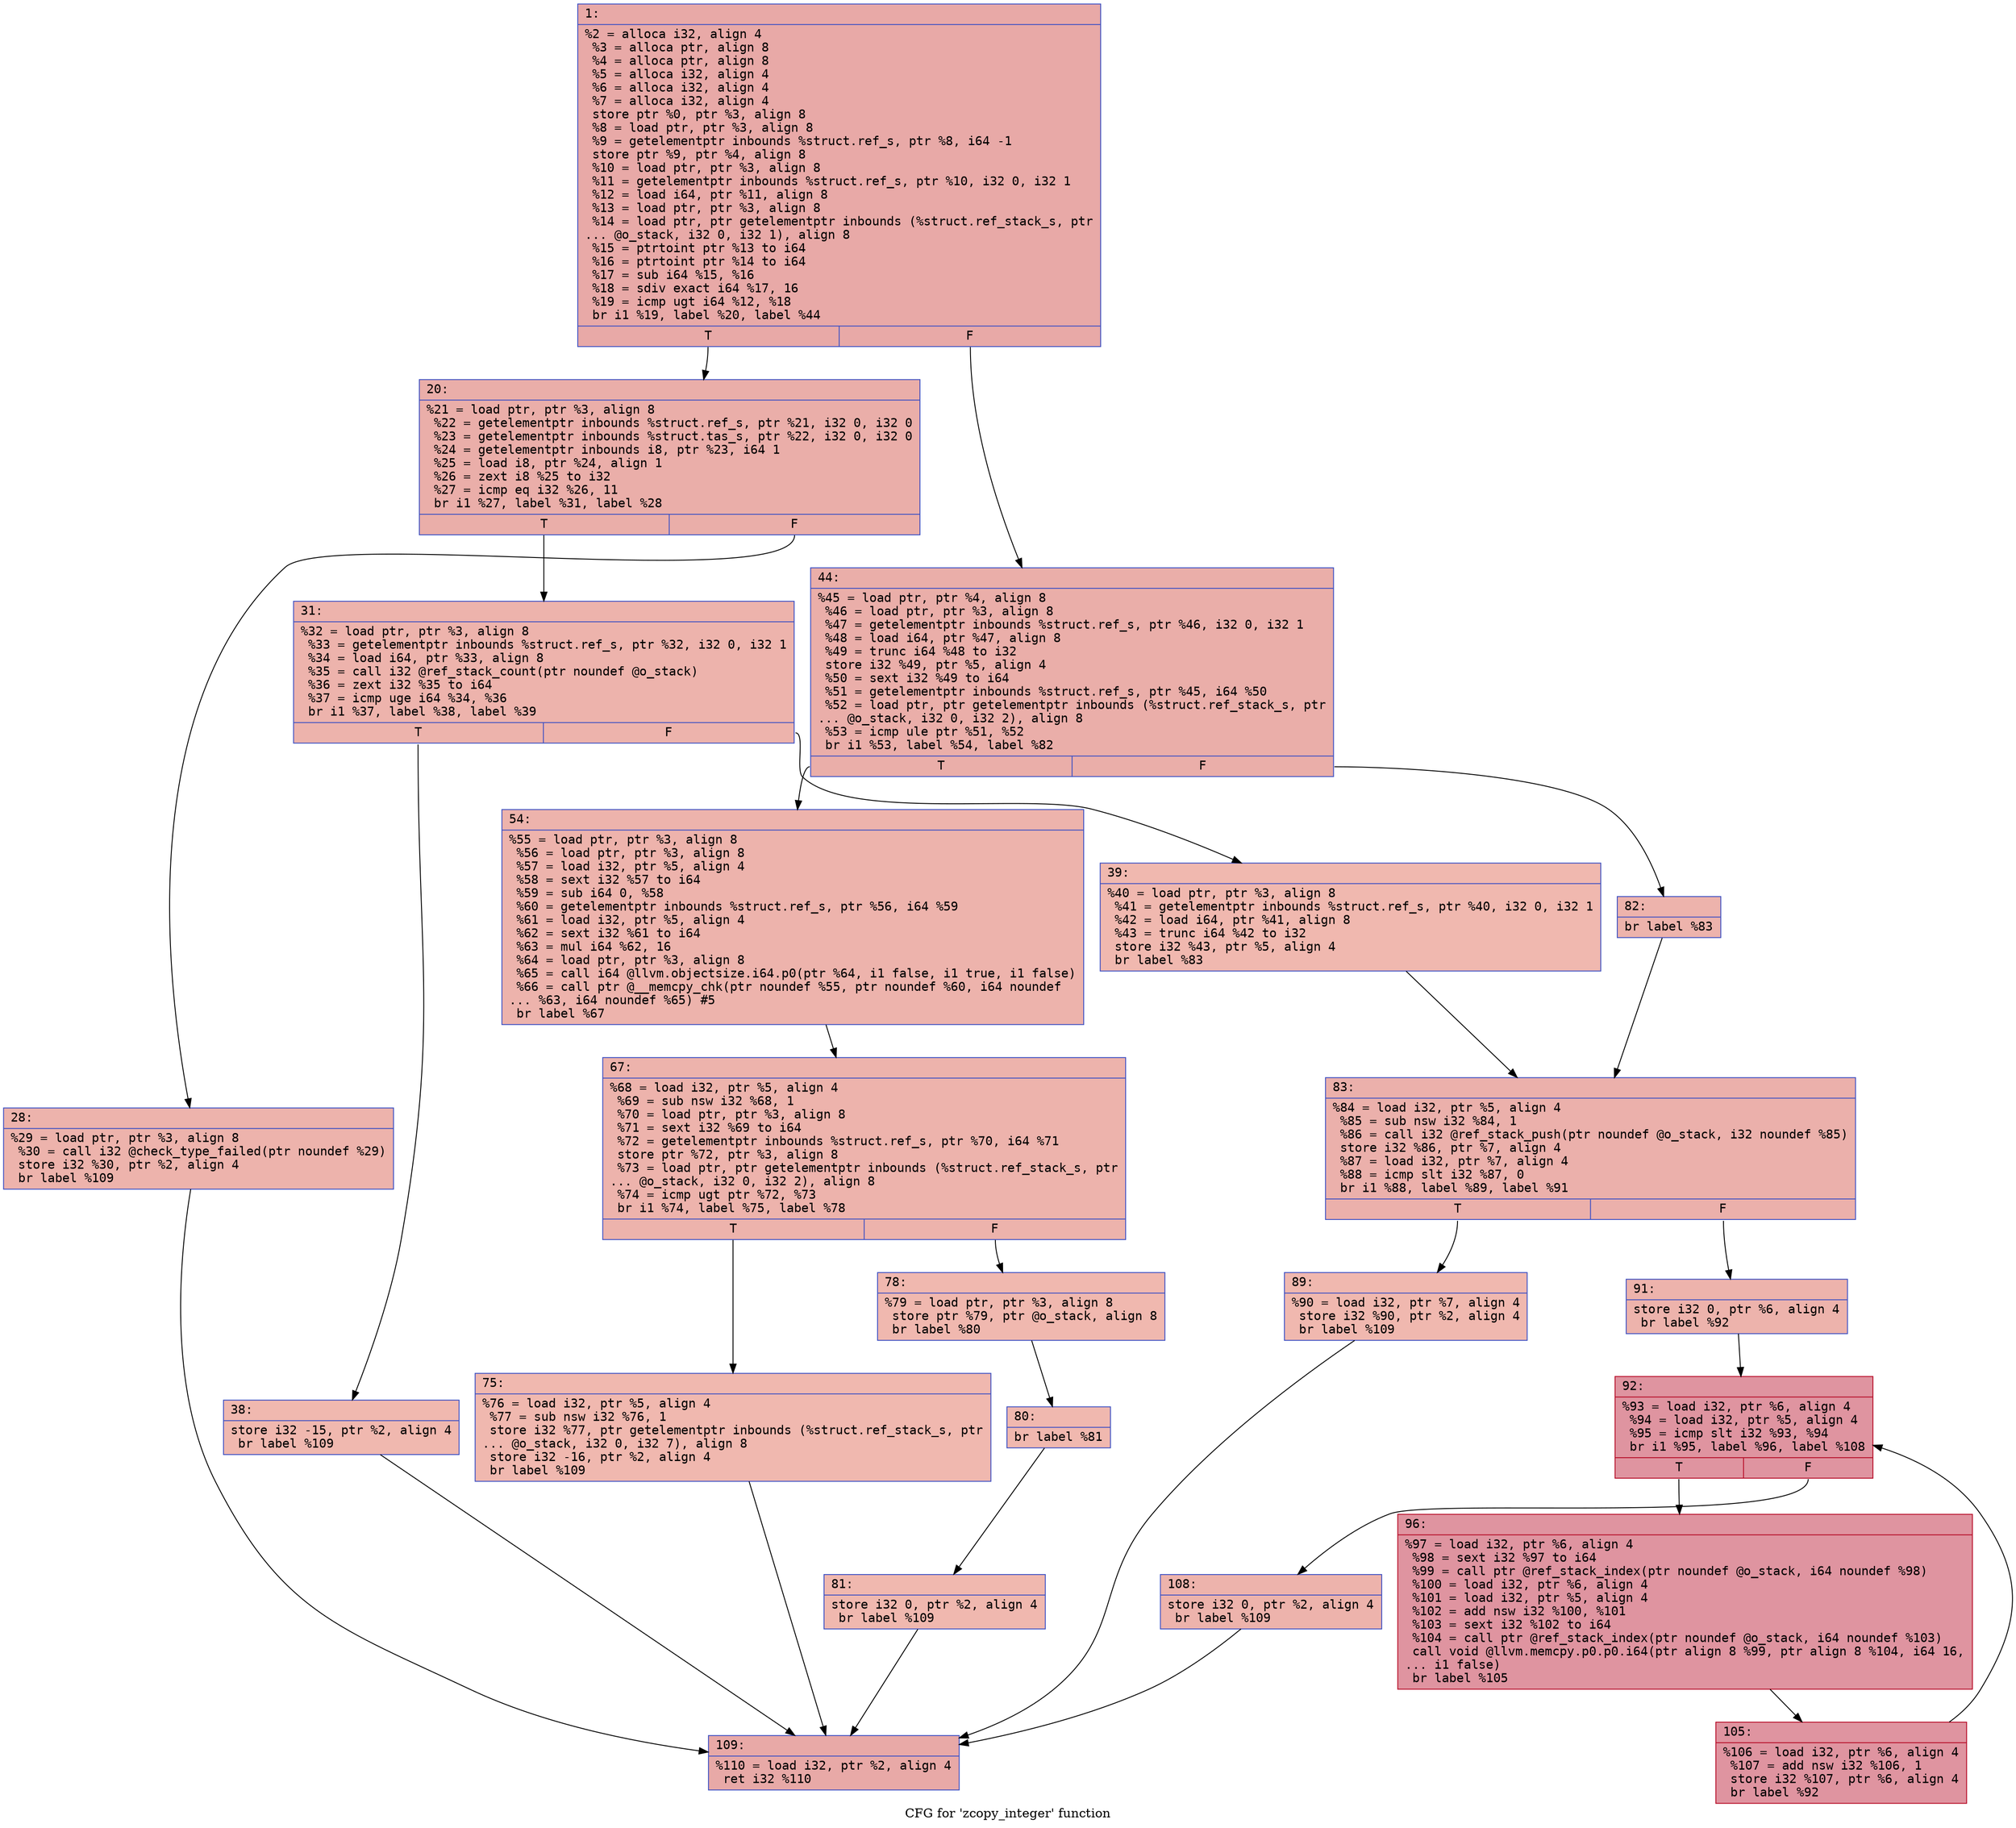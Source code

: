 digraph "CFG for 'zcopy_integer' function" {
	label="CFG for 'zcopy_integer' function";

	Node0x6000037f1b30 [shape=record,color="#3d50c3ff", style=filled, fillcolor="#ca3b3770" fontname="Courier",label="{1:\l|  %2 = alloca i32, align 4\l  %3 = alloca ptr, align 8\l  %4 = alloca ptr, align 8\l  %5 = alloca i32, align 4\l  %6 = alloca i32, align 4\l  %7 = alloca i32, align 4\l  store ptr %0, ptr %3, align 8\l  %8 = load ptr, ptr %3, align 8\l  %9 = getelementptr inbounds %struct.ref_s, ptr %8, i64 -1\l  store ptr %9, ptr %4, align 8\l  %10 = load ptr, ptr %3, align 8\l  %11 = getelementptr inbounds %struct.ref_s, ptr %10, i32 0, i32 1\l  %12 = load i64, ptr %11, align 8\l  %13 = load ptr, ptr %3, align 8\l  %14 = load ptr, ptr getelementptr inbounds (%struct.ref_stack_s, ptr\l... @o_stack, i32 0, i32 1), align 8\l  %15 = ptrtoint ptr %13 to i64\l  %16 = ptrtoint ptr %14 to i64\l  %17 = sub i64 %15, %16\l  %18 = sdiv exact i64 %17, 16\l  %19 = icmp ugt i64 %12, %18\l  br i1 %19, label %20, label %44\l|{<s0>T|<s1>F}}"];
	Node0x6000037f1b30:s0 -> Node0x6000037f1b80[tooltip="1 -> 20\nProbability 50.00%" ];
	Node0x6000037f1b30:s1 -> Node0x6000037f1d10[tooltip="1 -> 44\nProbability 50.00%" ];
	Node0x6000037f1b80 [shape=record,color="#3d50c3ff", style=filled, fillcolor="#d0473d70" fontname="Courier",label="{20:\l|  %21 = load ptr, ptr %3, align 8\l  %22 = getelementptr inbounds %struct.ref_s, ptr %21, i32 0, i32 0\l  %23 = getelementptr inbounds %struct.tas_s, ptr %22, i32 0, i32 0\l  %24 = getelementptr inbounds i8, ptr %23, i64 1\l  %25 = load i8, ptr %24, align 1\l  %26 = zext i8 %25 to i32\l  %27 = icmp eq i32 %26, 11\l  br i1 %27, label %31, label %28\l|{<s0>T|<s1>F}}"];
	Node0x6000037f1b80:s0 -> Node0x6000037f1c20[tooltip="20 -> 31\nProbability 50.00%" ];
	Node0x6000037f1b80:s1 -> Node0x6000037f1bd0[tooltip="20 -> 28\nProbability 50.00%" ];
	Node0x6000037f1bd0 [shape=record,color="#3d50c3ff", style=filled, fillcolor="#d6524470" fontname="Courier",label="{28:\l|  %29 = load ptr, ptr %3, align 8\l  %30 = call i32 @check_type_failed(ptr noundef %29)\l  store i32 %30, ptr %2, align 4\l  br label %109\l}"];
	Node0x6000037f1bd0 -> Node0x6000037f21c0[tooltip="28 -> 109\nProbability 100.00%" ];
	Node0x6000037f1c20 [shape=record,color="#3d50c3ff", style=filled, fillcolor="#d6524470" fontname="Courier",label="{31:\l|  %32 = load ptr, ptr %3, align 8\l  %33 = getelementptr inbounds %struct.ref_s, ptr %32, i32 0, i32 1\l  %34 = load i64, ptr %33, align 8\l  %35 = call i32 @ref_stack_count(ptr noundef @o_stack)\l  %36 = zext i32 %35 to i64\l  %37 = icmp uge i64 %34, %36\l  br i1 %37, label %38, label %39\l|{<s0>T|<s1>F}}"];
	Node0x6000037f1c20:s0 -> Node0x6000037f1c70[tooltip="31 -> 38\nProbability 50.00%" ];
	Node0x6000037f1c20:s1 -> Node0x6000037f1cc0[tooltip="31 -> 39\nProbability 50.00%" ];
	Node0x6000037f1c70 [shape=record,color="#3d50c3ff", style=filled, fillcolor="#dc5d4a70" fontname="Courier",label="{38:\l|  store i32 -15, ptr %2, align 4\l  br label %109\l}"];
	Node0x6000037f1c70 -> Node0x6000037f21c0[tooltip="38 -> 109\nProbability 100.00%" ];
	Node0x6000037f1cc0 [shape=record,color="#3d50c3ff", style=filled, fillcolor="#dc5d4a70" fontname="Courier",label="{39:\l|  %40 = load ptr, ptr %3, align 8\l  %41 = getelementptr inbounds %struct.ref_s, ptr %40, i32 0, i32 1\l  %42 = load i64, ptr %41, align 8\l  %43 = trunc i64 %42 to i32\l  store i32 %43, ptr %5, align 4\l  br label %83\l}"];
	Node0x6000037f1cc0 -> Node0x6000037f1f90[tooltip="39 -> 83\nProbability 100.00%" ];
	Node0x6000037f1d10 [shape=record,color="#3d50c3ff", style=filled, fillcolor="#d0473d70" fontname="Courier",label="{44:\l|  %45 = load ptr, ptr %4, align 8\l  %46 = load ptr, ptr %3, align 8\l  %47 = getelementptr inbounds %struct.ref_s, ptr %46, i32 0, i32 1\l  %48 = load i64, ptr %47, align 8\l  %49 = trunc i64 %48 to i32\l  store i32 %49, ptr %5, align 4\l  %50 = sext i32 %49 to i64\l  %51 = getelementptr inbounds %struct.ref_s, ptr %45, i64 %50\l  %52 = load ptr, ptr getelementptr inbounds (%struct.ref_stack_s, ptr\l... @o_stack, i32 0, i32 2), align 8\l  %53 = icmp ule ptr %51, %52\l  br i1 %53, label %54, label %82\l|{<s0>T|<s1>F}}"];
	Node0x6000037f1d10:s0 -> Node0x6000037f1d60[tooltip="44 -> 54\nProbability 50.00%" ];
	Node0x6000037f1d10:s1 -> Node0x6000037f1f40[tooltip="44 -> 82\nProbability 50.00%" ];
	Node0x6000037f1d60 [shape=record,color="#3d50c3ff", style=filled, fillcolor="#d6524470" fontname="Courier",label="{54:\l|  %55 = load ptr, ptr %3, align 8\l  %56 = load ptr, ptr %3, align 8\l  %57 = load i32, ptr %5, align 4\l  %58 = sext i32 %57 to i64\l  %59 = sub i64 0, %58\l  %60 = getelementptr inbounds %struct.ref_s, ptr %56, i64 %59\l  %61 = load i32, ptr %5, align 4\l  %62 = sext i32 %61 to i64\l  %63 = mul i64 %62, 16\l  %64 = load ptr, ptr %3, align 8\l  %65 = call i64 @llvm.objectsize.i64.p0(ptr %64, i1 false, i1 true, i1 false)\l  %66 = call ptr @__memcpy_chk(ptr noundef %55, ptr noundef %60, i64 noundef\l... %63, i64 noundef %65) #5\l  br label %67\l}"];
	Node0x6000037f1d60 -> Node0x6000037f1db0[tooltip="54 -> 67\nProbability 100.00%" ];
	Node0x6000037f1db0 [shape=record,color="#3d50c3ff", style=filled, fillcolor="#d6524470" fontname="Courier",label="{67:\l|  %68 = load i32, ptr %5, align 4\l  %69 = sub nsw i32 %68, 1\l  %70 = load ptr, ptr %3, align 8\l  %71 = sext i32 %69 to i64\l  %72 = getelementptr inbounds %struct.ref_s, ptr %70, i64 %71\l  store ptr %72, ptr %3, align 8\l  %73 = load ptr, ptr getelementptr inbounds (%struct.ref_stack_s, ptr\l... @o_stack, i32 0, i32 2), align 8\l  %74 = icmp ugt ptr %72, %73\l  br i1 %74, label %75, label %78\l|{<s0>T|<s1>F}}"];
	Node0x6000037f1db0:s0 -> Node0x6000037f1e00[tooltip="67 -> 75\nProbability 50.00%" ];
	Node0x6000037f1db0:s1 -> Node0x6000037f1e50[tooltip="67 -> 78\nProbability 50.00%" ];
	Node0x6000037f1e00 [shape=record,color="#3d50c3ff", style=filled, fillcolor="#dc5d4a70" fontname="Courier",label="{75:\l|  %76 = load i32, ptr %5, align 4\l  %77 = sub nsw i32 %76, 1\l  store i32 %77, ptr getelementptr inbounds (%struct.ref_stack_s, ptr\l... @o_stack, i32 0, i32 7), align 8\l  store i32 -16, ptr %2, align 4\l  br label %109\l}"];
	Node0x6000037f1e00 -> Node0x6000037f21c0[tooltip="75 -> 109\nProbability 100.00%" ];
	Node0x6000037f1e50 [shape=record,color="#3d50c3ff", style=filled, fillcolor="#dc5d4a70" fontname="Courier",label="{78:\l|  %79 = load ptr, ptr %3, align 8\l  store ptr %79, ptr @o_stack, align 8\l  br label %80\l}"];
	Node0x6000037f1e50 -> Node0x6000037f1ea0[tooltip="78 -> 80\nProbability 100.00%" ];
	Node0x6000037f1ea0 [shape=record,color="#3d50c3ff", style=filled, fillcolor="#dc5d4a70" fontname="Courier",label="{80:\l|  br label %81\l}"];
	Node0x6000037f1ea0 -> Node0x6000037f1ef0[tooltip="80 -> 81\nProbability 100.00%" ];
	Node0x6000037f1ef0 [shape=record,color="#3d50c3ff", style=filled, fillcolor="#dc5d4a70" fontname="Courier",label="{81:\l|  store i32 0, ptr %2, align 4\l  br label %109\l}"];
	Node0x6000037f1ef0 -> Node0x6000037f21c0[tooltip="81 -> 109\nProbability 100.00%" ];
	Node0x6000037f1f40 [shape=record,color="#3d50c3ff", style=filled, fillcolor="#d6524470" fontname="Courier",label="{82:\l|  br label %83\l}"];
	Node0x6000037f1f40 -> Node0x6000037f1f90[tooltip="82 -> 83\nProbability 100.00%" ];
	Node0x6000037f1f90 [shape=record,color="#3d50c3ff", style=filled, fillcolor="#d24b4070" fontname="Courier",label="{83:\l|  %84 = load i32, ptr %5, align 4\l  %85 = sub nsw i32 %84, 1\l  %86 = call i32 @ref_stack_push(ptr noundef @o_stack, i32 noundef %85)\l  store i32 %86, ptr %7, align 4\l  %87 = load i32, ptr %7, align 4\l  %88 = icmp slt i32 %87, 0\l  br i1 %88, label %89, label %91\l|{<s0>T|<s1>F}}"];
	Node0x6000037f1f90:s0 -> Node0x6000037f1fe0[tooltip="83 -> 89\nProbability 37.50%" ];
	Node0x6000037f1f90:s1 -> Node0x6000037f2030[tooltip="83 -> 91\nProbability 62.50%" ];
	Node0x6000037f1fe0 [shape=record,color="#3d50c3ff", style=filled, fillcolor="#dc5d4a70" fontname="Courier",label="{89:\l|  %90 = load i32, ptr %7, align 4\l  store i32 %90, ptr %2, align 4\l  br label %109\l}"];
	Node0x6000037f1fe0 -> Node0x6000037f21c0[tooltip="89 -> 109\nProbability 100.00%" ];
	Node0x6000037f2030 [shape=record,color="#3d50c3ff", style=filled, fillcolor="#d6524470" fontname="Courier",label="{91:\l|  store i32 0, ptr %6, align 4\l  br label %92\l}"];
	Node0x6000037f2030 -> Node0x6000037f2080[tooltip="91 -> 92\nProbability 100.00%" ];
	Node0x6000037f2080 [shape=record,color="#b70d28ff", style=filled, fillcolor="#b70d2870" fontname="Courier",label="{92:\l|  %93 = load i32, ptr %6, align 4\l  %94 = load i32, ptr %5, align 4\l  %95 = icmp slt i32 %93, %94\l  br i1 %95, label %96, label %108\l|{<s0>T|<s1>F}}"];
	Node0x6000037f2080:s0 -> Node0x6000037f20d0[tooltip="92 -> 96\nProbability 96.88%" ];
	Node0x6000037f2080:s1 -> Node0x6000037f2170[tooltip="92 -> 108\nProbability 3.12%" ];
	Node0x6000037f20d0 [shape=record,color="#b70d28ff", style=filled, fillcolor="#b70d2870" fontname="Courier",label="{96:\l|  %97 = load i32, ptr %6, align 4\l  %98 = sext i32 %97 to i64\l  %99 = call ptr @ref_stack_index(ptr noundef @o_stack, i64 noundef %98)\l  %100 = load i32, ptr %6, align 4\l  %101 = load i32, ptr %5, align 4\l  %102 = add nsw i32 %100, %101\l  %103 = sext i32 %102 to i64\l  %104 = call ptr @ref_stack_index(ptr noundef @o_stack, i64 noundef %103)\l  call void @llvm.memcpy.p0.p0.i64(ptr align 8 %99, ptr align 8 %104, i64 16,\l... i1 false)\l  br label %105\l}"];
	Node0x6000037f20d0 -> Node0x6000037f2120[tooltip="96 -> 105\nProbability 100.00%" ];
	Node0x6000037f2120 [shape=record,color="#b70d28ff", style=filled, fillcolor="#b70d2870" fontname="Courier",label="{105:\l|  %106 = load i32, ptr %6, align 4\l  %107 = add nsw i32 %106, 1\l  store i32 %107, ptr %6, align 4\l  br label %92\l}"];
	Node0x6000037f2120 -> Node0x6000037f2080[tooltip="105 -> 92\nProbability 100.00%" ];
	Node0x6000037f2170 [shape=record,color="#3d50c3ff", style=filled, fillcolor="#d6524470" fontname="Courier",label="{108:\l|  store i32 0, ptr %2, align 4\l  br label %109\l}"];
	Node0x6000037f2170 -> Node0x6000037f21c0[tooltip="108 -> 109\nProbability 100.00%" ];
	Node0x6000037f21c0 [shape=record,color="#3d50c3ff", style=filled, fillcolor="#ca3b3770" fontname="Courier",label="{109:\l|  %110 = load i32, ptr %2, align 4\l  ret i32 %110\l}"];
}
